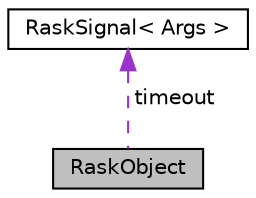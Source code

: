 digraph "RaskObject"
{
 // LATEX_PDF_SIZE
  edge [fontname="Helvetica",fontsize="10",labelfontname="Helvetica",labelfontsize="10"];
  node [fontname="Helvetica",fontsize="10",shape=record];
  Node1 [label="RaskObject",height=0.2,width=0.4,color="black", fillcolor="grey75", style="filled", fontcolor="black",tooltip="Contains properties to run the timer, often at intervals or single shot."];
  Node2 -> Node1 [dir="back",color="darkorchid3",fontsize="10",style="dashed",label=" timeout" ,fontname="Helvetica"];
  Node2 [label="RaskSignal\< Args \>",height=0.2,width=0.4,color="black", fillcolor="white", style="filled",URL="$d0/dff/class_rask_signal.html",tooltip="Signal emission template."];
}
